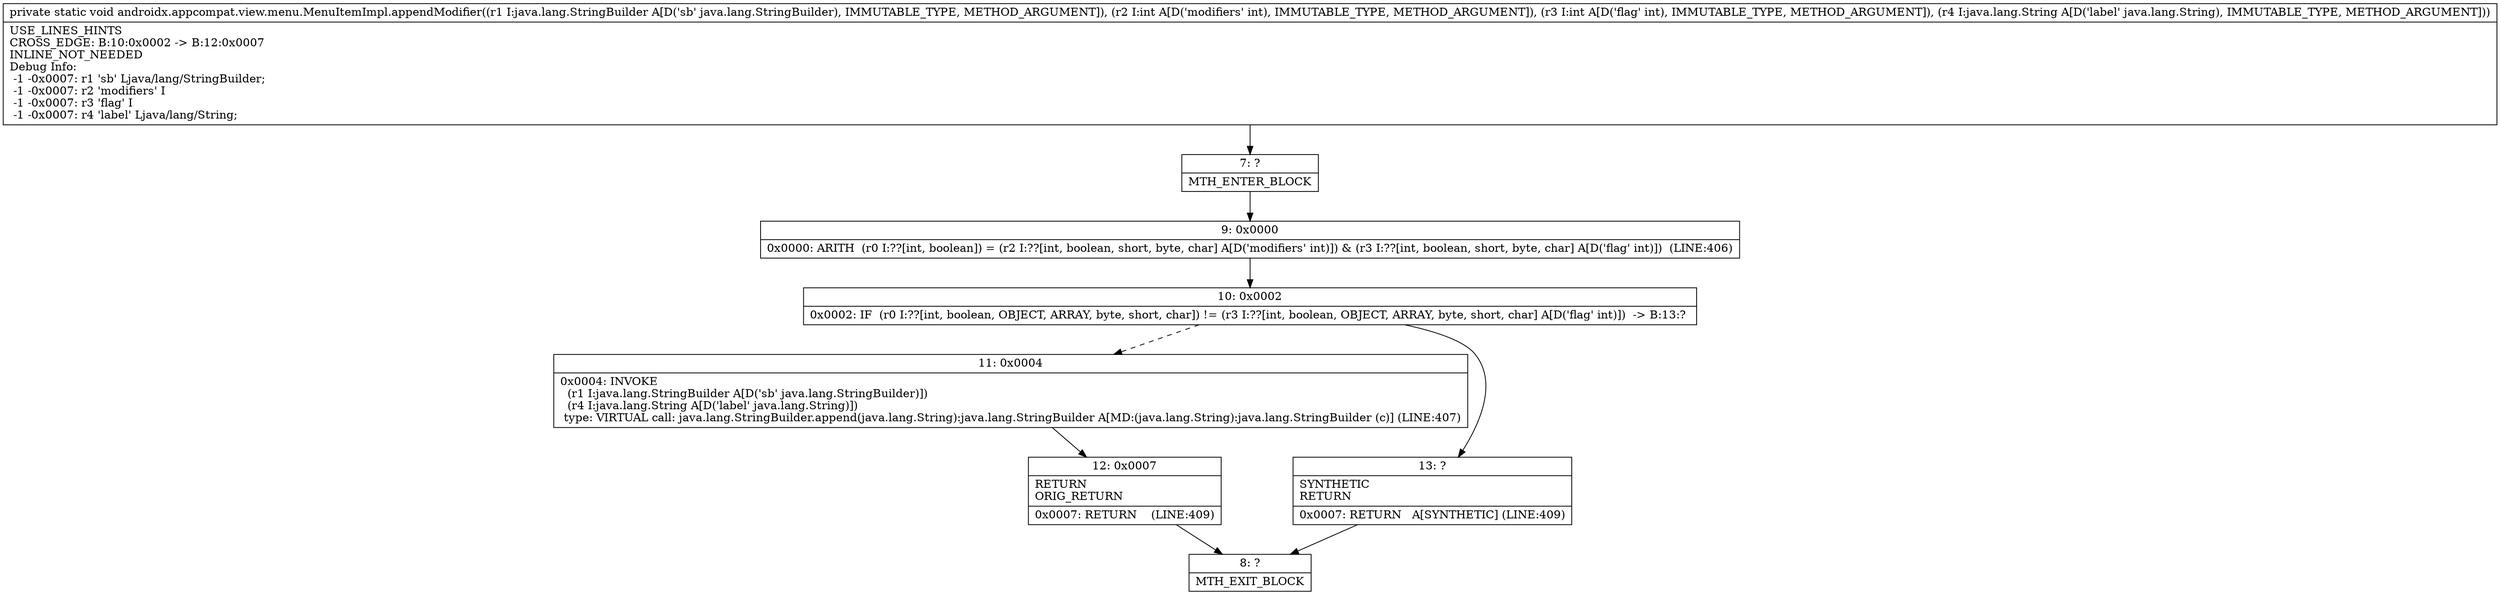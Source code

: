 digraph "CFG forandroidx.appcompat.view.menu.MenuItemImpl.appendModifier(Ljava\/lang\/StringBuilder;IILjava\/lang\/String;)V" {
Node_7 [shape=record,label="{7\:\ ?|MTH_ENTER_BLOCK\l}"];
Node_9 [shape=record,label="{9\:\ 0x0000|0x0000: ARITH  (r0 I:??[int, boolean]) = (r2 I:??[int, boolean, short, byte, char] A[D('modifiers' int)]) & (r3 I:??[int, boolean, short, byte, char] A[D('flag' int)])  (LINE:406)\l}"];
Node_10 [shape=record,label="{10\:\ 0x0002|0x0002: IF  (r0 I:??[int, boolean, OBJECT, ARRAY, byte, short, char]) != (r3 I:??[int, boolean, OBJECT, ARRAY, byte, short, char] A[D('flag' int)])  \-\> B:13:? \l}"];
Node_11 [shape=record,label="{11\:\ 0x0004|0x0004: INVOKE  \l  (r1 I:java.lang.StringBuilder A[D('sb' java.lang.StringBuilder)])\l  (r4 I:java.lang.String A[D('label' java.lang.String)])\l type: VIRTUAL call: java.lang.StringBuilder.append(java.lang.String):java.lang.StringBuilder A[MD:(java.lang.String):java.lang.StringBuilder (c)] (LINE:407)\l}"];
Node_12 [shape=record,label="{12\:\ 0x0007|RETURN\lORIG_RETURN\l|0x0007: RETURN    (LINE:409)\l}"];
Node_8 [shape=record,label="{8\:\ ?|MTH_EXIT_BLOCK\l}"];
Node_13 [shape=record,label="{13\:\ ?|SYNTHETIC\lRETURN\l|0x0007: RETURN   A[SYNTHETIC] (LINE:409)\l}"];
MethodNode[shape=record,label="{private static void androidx.appcompat.view.menu.MenuItemImpl.appendModifier((r1 I:java.lang.StringBuilder A[D('sb' java.lang.StringBuilder), IMMUTABLE_TYPE, METHOD_ARGUMENT]), (r2 I:int A[D('modifiers' int), IMMUTABLE_TYPE, METHOD_ARGUMENT]), (r3 I:int A[D('flag' int), IMMUTABLE_TYPE, METHOD_ARGUMENT]), (r4 I:java.lang.String A[D('label' java.lang.String), IMMUTABLE_TYPE, METHOD_ARGUMENT]))  | USE_LINES_HINTS\lCROSS_EDGE: B:10:0x0002 \-\> B:12:0x0007\lINLINE_NOT_NEEDED\lDebug Info:\l  \-1 \-0x0007: r1 'sb' Ljava\/lang\/StringBuilder;\l  \-1 \-0x0007: r2 'modifiers' I\l  \-1 \-0x0007: r3 'flag' I\l  \-1 \-0x0007: r4 'label' Ljava\/lang\/String;\l}"];
MethodNode -> Node_7;Node_7 -> Node_9;
Node_9 -> Node_10;
Node_10 -> Node_11[style=dashed];
Node_10 -> Node_13;
Node_11 -> Node_12;
Node_12 -> Node_8;
Node_13 -> Node_8;
}


